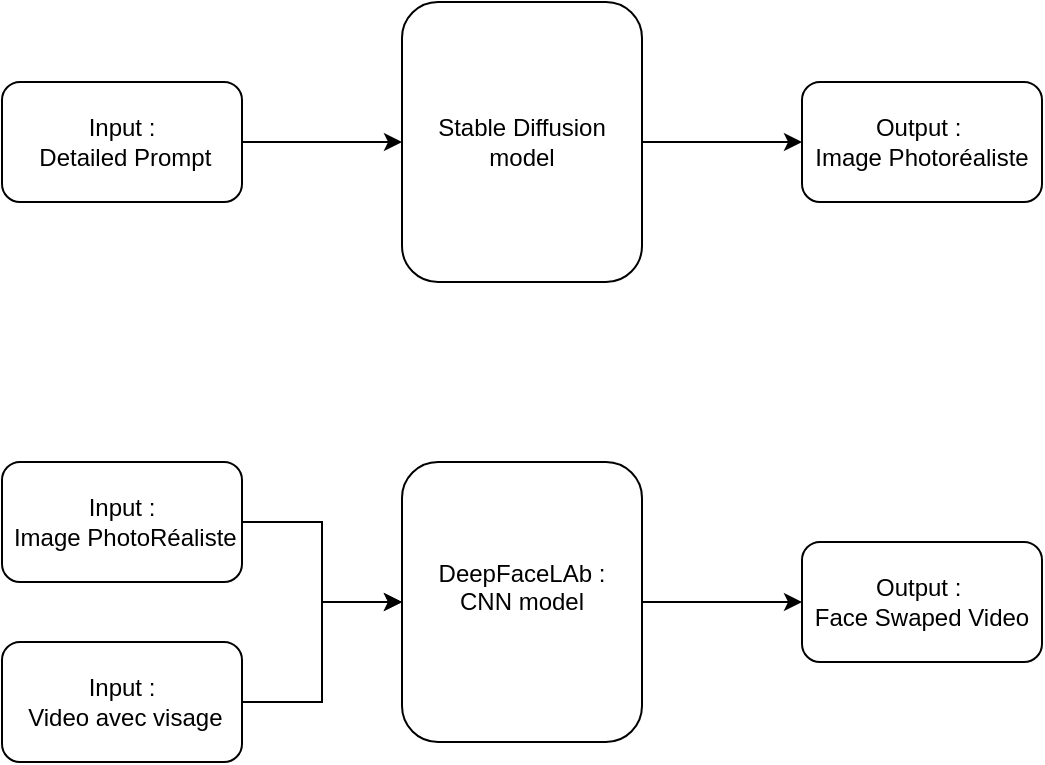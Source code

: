<mxfile version="26.0.6">
  <diagram name="Page-1" id="gCE5vXK2ngx_1sM1HMBT">
    <mxGraphModel dx="1674" dy="746" grid="1" gridSize="10" guides="1" tooltips="1" connect="1" arrows="1" fold="1" page="1" pageScale="1" pageWidth="850" pageHeight="1100" math="0" shadow="0">
      <root>
        <mxCell id="0" />
        <mxCell id="1" parent="0" />
        <mxCell id="T5-EJj8Mcap7eAd8AvcV-6" style="edgeStyle=orthogonalEdgeStyle;rounded=0;orthogonalLoop=1;jettySize=auto;html=1;exitX=1;exitY=0.5;exitDx=0;exitDy=0;entryX=0;entryY=0.5;entryDx=0;entryDy=0;" edge="1" parent="1" source="T5-EJj8Mcap7eAd8AvcV-1" target="T5-EJj8Mcap7eAd8AvcV-2">
          <mxGeometry relative="1" as="geometry" />
        </mxCell>
        <mxCell id="T5-EJj8Mcap7eAd8AvcV-1" value="Input :&lt;div&gt;&amp;nbsp;Detailed Prompt&lt;/div&gt;" style="rounded=1;whiteSpace=wrap;html=1;" vertex="1" parent="1">
          <mxGeometry x="120" y="330" width="120" height="60" as="geometry" />
        </mxCell>
        <mxCell id="T5-EJj8Mcap7eAd8AvcV-5" style="edgeStyle=orthogonalEdgeStyle;rounded=0;orthogonalLoop=1;jettySize=auto;html=1;exitX=1;exitY=0.5;exitDx=0;exitDy=0;entryX=0;entryY=0.5;entryDx=0;entryDy=0;" edge="1" parent="1" source="T5-EJj8Mcap7eAd8AvcV-2" target="T5-EJj8Mcap7eAd8AvcV-3">
          <mxGeometry relative="1" as="geometry" />
        </mxCell>
        <mxCell id="T5-EJj8Mcap7eAd8AvcV-2" value="Stable Diffusion model" style="rounded=1;whiteSpace=wrap;html=1;" vertex="1" parent="1">
          <mxGeometry x="320" y="290" width="120" height="140" as="geometry" />
        </mxCell>
        <mxCell id="T5-EJj8Mcap7eAd8AvcV-3" value="Output :&amp;nbsp;&lt;div class=&quot;custom-cursor-default-hover&quot;&gt;Image Photoréaliste&lt;/div&gt;" style="rounded=1;whiteSpace=wrap;html=1;" vertex="1" parent="1">
          <mxGeometry x="520" y="330" width="120" height="60" as="geometry" />
        </mxCell>
        <mxCell id="T5-EJj8Mcap7eAd8AvcV-7" style="edgeStyle=orthogonalEdgeStyle;rounded=0;orthogonalLoop=1;jettySize=auto;html=1;exitX=1;exitY=0.5;exitDx=0;exitDy=0;entryX=0;entryY=0.5;entryDx=0;entryDy=0;" edge="1" parent="1" source="T5-EJj8Mcap7eAd8AvcV-8" target="T5-EJj8Mcap7eAd8AvcV-10">
          <mxGeometry relative="1" as="geometry" />
        </mxCell>
        <mxCell id="T5-EJj8Mcap7eAd8AvcV-8" value="Input :&lt;div class=&quot;custom-cursor-default-hover&quot;&gt;&amp;nbsp;Image PhotoRéaliste&lt;/div&gt;" style="rounded=1;whiteSpace=wrap;html=1;" vertex="1" parent="1">
          <mxGeometry x="120" y="520" width="120" height="60" as="geometry" />
        </mxCell>
        <mxCell id="T5-EJj8Mcap7eAd8AvcV-9" style="edgeStyle=orthogonalEdgeStyle;rounded=0;orthogonalLoop=1;jettySize=auto;html=1;exitX=1;exitY=0.5;exitDx=0;exitDy=0;entryX=0;entryY=0.5;entryDx=0;entryDy=0;" edge="1" parent="1" source="T5-EJj8Mcap7eAd8AvcV-10" target="T5-EJj8Mcap7eAd8AvcV-11">
          <mxGeometry relative="1" as="geometry" />
        </mxCell>
        <mxCell id="T5-EJj8Mcap7eAd8AvcV-10" value="DeepFaceLAb :&lt;div&gt;CNN model&lt;/div&gt;&lt;div&gt;&lt;br&gt;&lt;/div&gt;" style="rounded=1;whiteSpace=wrap;html=1;" vertex="1" parent="1">
          <mxGeometry x="320" y="520" width="120" height="140" as="geometry" />
        </mxCell>
        <mxCell id="T5-EJj8Mcap7eAd8AvcV-11" value="Output :&amp;nbsp;&lt;div class=&quot;custom-cursor-default-hover&quot;&gt;Face Swaped Video&lt;/div&gt;" style="rounded=1;whiteSpace=wrap;html=1;" vertex="1" parent="1">
          <mxGeometry x="520" y="560" width="120" height="60" as="geometry" />
        </mxCell>
        <mxCell id="T5-EJj8Mcap7eAd8AvcV-13" style="edgeStyle=orthogonalEdgeStyle;rounded=0;orthogonalLoop=1;jettySize=auto;html=1;exitX=1;exitY=0.5;exitDx=0;exitDy=0;entryX=0;entryY=0.5;entryDx=0;entryDy=0;" edge="1" parent="1" source="T5-EJj8Mcap7eAd8AvcV-12" target="T5-EJj8Mcap7eAd8AvcV-10">
          <mxGeometry relative="1" as="geometry" />
        </mxCell>
        <mxCell id="T5-EJj8Mcap7eAd8AvcV-12" value="Input :&lt;div class=&quot;custom-cursor-default-hover&quot;&gt;&amp;nbsp;Video avec visage&lt;/div&gt;" style="rounded=1;whiteSpace=wrap;html=1;" vertex="1" parent="1">
          <mxGeometry x="120" y="610" width="120" height="60" as="geometry" />
        </mxCell>
      </root>
    </mxGraphModel>
  </diagram>
</mxfile>
